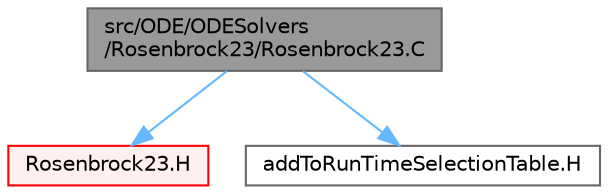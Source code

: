 digraph "src/ODE/ODESolvers/Rosenbrock23/Rosenbrock23.C"
{
 // LATEX_PDF_SIZE
  bgcolor="transparent";
  edge [fontname=Helvetica,fontsize=10,labelfontname=Helvetica,labelfontsize=10];
  node [fontname=Helvetica,fontsize=10,shape=box,height=0.2,width=0.4];
  Node1 [id="Node000001",label="src/ODE/ODESolvers\l/Rosenbrock23/Rosenbrock23.C",height=0.2,width=0.4,color="gray40", fillcolor="grey60", style="filled", fontcolor="black",tooltip=" "];
  Node1 -> Node2 [id="edge1_Node000001_Node000002",color="steelblue1",style="solid",tooltip=" "];
  Node2 [id="Node000002",label="Rosenbrock23.H",height=0.2,width=0.4,color="red", fillcolor="#FFF0F0", style="filled",URL="$Rosenbrock23_8H.html",tooltip=" "];
  Node1 -> Node188 [id="edge2_Node000001_Node000188",color="steelblue1",style="solid",tooltip=" "];
  Node188 [id="Node000188",label="addToRunTimeSelectionTable.H",height=0.2,width=0.4,color="grey40", fillcolor="white", style="filled",URL="$addToRunTimeSelectionTable_8H.html",tooltip="Macros for easy insertion into run-time selection tables."];
}
